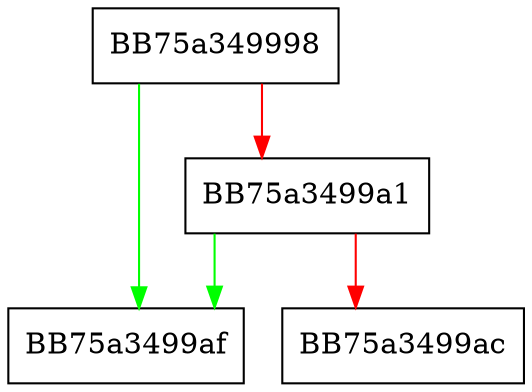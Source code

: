 digraph IsAlignedInterval {
  node [shape="box"];
  graph [splines=ortho];
  BB75a349998 -> BB75a3499af [color="green"];
  BB75a349998 -> BB75a3499a1 [color="red"];
  BB75a3499a1 -> BB75a3499af [color="green"];
  BB75a3499a1 -> BB75a3499ac [color="red"];
}